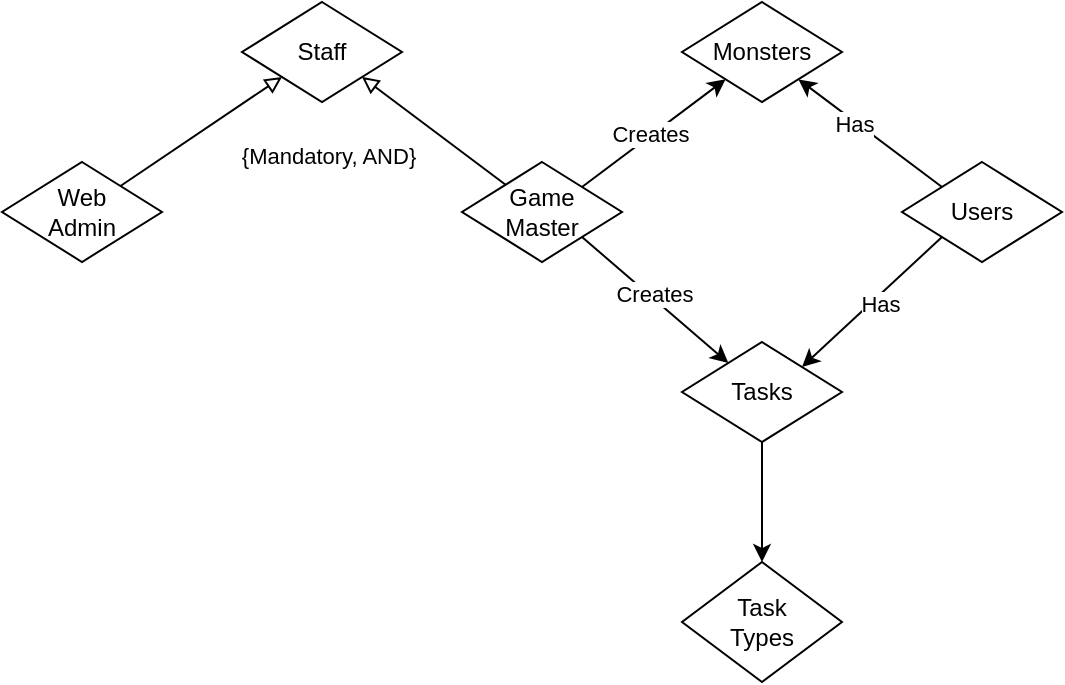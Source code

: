 <mxfile version="23.1.5" type="device">
  <diagram name="Page-1" id="VrvIJTFcNfkaTBHIRhWe">
    <mxGraphModel dx="465" dy="746" grid="1" gridSize="10" guides="1" tooltips="1" connect="1" arrows="1" fold="1" page="1" pageScale="1" pageWidth="827" pageHeight="1169" math="0" shadow="0">
      <root>
        <mxCell id="0" />
        <mxCell id="1" parent="0" />
        <mxCell id="NPQf9ZrsncM6lWZVS2ip-19" style="rounded=0;orthogonalLoop=1;jettySize=auto;html=1;exitX=0;exitY=0;exitDx=0;exitDy=0;" edge="1" parent="1" source="NPQf9ZrsncM6lWZVS2ip-1" target="NPQf9ZrsncM6lWZVS2ip-3">
          <mxGeometry relative="1" as="geometry" />
        </mxCell>
        <mxCell id="NPQf9ZrsncM6lWZVS2ip-23" value="Has" style="edgeLabel;html=1;align=center;verticalAlign=middle;resizable=0;points=[];" vertex="1" connectable="0" parent="NPQf9ZrsncM6lWZVS2ip-19">
          <mxGeometry x="0.217" y="1" relative="1" as="geometry">
            <mxPoint as="offset" />
          </mxGeometry>
        </mxCell>
        <mxCell id="NPQf9ZrsncM6lWZVS2ip-20" style="rounded=0;orthogonalLoop=1;jettySize=auto;html=1;exitX=0;exitY=1;exitDx=0;exitDy=0;entryX=1;entryY=0;entryDx=0;entryDy=0;" edge="1" parent="1" source="NPQf9ZrsncM6lWZVS2ip-1" target="NPQf9ZrsncM6lWZVS2ip-2">
          <mxGeometry relative="1" as="geometry" />
        </mxCell>
        <mxCell id="NPQf9ZrsncM6lWZVS2ip-22" value="Has" style="edgeLabel;html=1;align=center;verticalAlign=middle;resizable=0;points=[];" vertex="1" connectable="0" parent="NPQf9ZrsncM6lWZVS2ip-20">
          <mxGeometry x="-0.034" y="3" relative="1" as="geometry">
            <mxPoint as="offset" />
          </mxGeometry>
        </mxCell>
        <mxCell id="NPQf9ZrsncM6lWZVS2ip-1" value="Users" style="rhombus;whiteSpace=wrap;html=1;" vertex="1" parent="1">
          <mxGeometry x="470" y="160" width="80" height="50" as="geometry" />
        </mxCell>
        <mxCell id="NPQf9ZrsncM6lWZVS2ip-16" style="rounded=0;orthogonalLoop=1;jettySize=auto;html=1;" edge="1" parent="1" source="NPQf9ZrsncM6lWZVS2ip-2" target="NPQf9ZrsncM6lWZVS2ip-4">
          <mxGeometry relative="1" as="geometry" />
        </mxCell>
        <mxCell id="NPQf9ZrsncM6lWZVS2ip-2" value="Tasks" style="rhombus;whiteSpace=wrap;html=1;" vertex="1" parent="1">
          <mxGeometry x="360" y="250" width="80" height="50" as="geometry" />
        </mxCell>
        <mxCell id="NPQf9ZrsncM6lWZVS2ip-3" value="Monsters" style="rhombus;whiteSpace=wrap;html=1;" vertex="1" parent="1">
          <mxGeometry x="360" y="80" width="80" height="50" as="geometry" />
        </mxCell>
        <mxCell id="NPQf9ZrsncM6lWZVS2ip-4" value="Task &lt;br&gt;Types" style="rhombus;whiteSpace=wrap;html=1;" vertex="1" parent="1">
          <mxGeometry x="360" y="360" width="80" height="60" as="geometry" />
        </mxCell>
        <mxCell id="NPQf9ZrsncM6lWZVS2ip-12" style="rounded=0;orthogonalLoop=1;jettySize=auto;html=1;entryX=1;entryY=1;entryDx=0;entryDy=0;endArrow=block;endFill=0;strokeWidth=1;" edge="1" parent="1" source="NPQf9ZrsncM6lWZVS2ip-6" target="NPQf9ZrsncM6lWZVS2ip-5">
          <mxGeometry relative="1" as="geometry" />
        </mxCell>
        <mxCell id="NPQf9ZrsncM6lWZVS2ip-26" value="{Mandatory, AND}" style="edgeLabel;html=1;align=center;verticalAlign=middle;resizable=0;points=[];" vertex="1" connectable="0" parent="NPQf9ZrsncM6lWZVS2ip-12">
          <mxGeometry x="-0.08" y="2" relative="1" as="geometry">
            <mxPoint x="-55" y="9" as="offset" />
          </mxGeometry>
        </mxCell>
        <mxCell id="NPQf9ZrsncM6lWZVS2ip-13" style="rounded=0;orthogonalLoop=1;jettySize=auto;html=1;entryX=0;entryY=1;entryDx=0;entryDy=0;endArrow=block;endFill=0;" edge="1" parent="1" source="NPQf9ZrsncM6lWZVS2ip-8" target="NPQf9ZrsncM6lWZVS2ip-5">
          <mxGeometry relative="1" as="geometry" />
        </mxCell>
        <mxCell id="NPQf9ZrsncM6lWZVS2ip-5" value="Staff" style="rhombus;whiteSpace=wrap;html=1;" vertex="1" parent="1">
          <mxGeometry x="140" y="80" width="80" height="50" as="geometry" />
        </mxCell>
        <mxCell id="NPQf9ZrsncM6lWZVS2ip-15" style="rounded=0;orthogonalLoop=1;jettySize=auto;html=1;exitX=1;exitY=1;exitDx=0;exitDy=0;" edge="1" parent="1" source="NPQf9ZrsncM6lWZVS2ip-6" target="NPQf9ZrsncM6lWZVS2ip-2">
          <mxGeometry relative="1" as="geometry" />
        </mxCell>
        <mxCell id="NPQf9ZrsncM6lWZVS2ip-25" value="Creates" style="edgeLabel;html=1;align=center;verticalAlign=middle;resizable=0;points=[];" vertex="1" connectable="0" parent="NPQf9ZrsncM6lWZVS2ip-15">
          <mxGeometry x="-0.059" y="2" relative="1" as="geometry">
            <mxPoint as="offset" />
          </mxGeometry>
        </mxCell>
        <mxCell id="NPQf9ZrsncM6lWZVS2ip-18" style="rounded=0;orthogonalLoop=1;jettySize=auto;html=1;exitX=1;exitY=0;exitDx=0;exitDy=0;" edge="1" parent="1" source="NPQf9ZrsncM6lWZVS2ip-6" target="NPQf9ZrsncM6lWZVS2ip-3">
          <mxGeometry relative="1" as="geometry" />
        </mxCell>
        <mxCell id="NPQf9ZrsncM6lWZVS2ip-24" value="Creates" style="edgeLabel;html=1;align=center;verticalAlign=middle;resizable=0;points=[];" vertex="1" connectable="0" parent="NPQf9ZrsncM6lWZVS2ip-18">
          <mxGeometry x="-0.034" y="1" relative="1" as="geometry">
            <mxPoint as="offset" />
          </mxGeometry>
        </mxCell>
        <mxCell id="NPQf9ZrsncM6lWZVS2ip-6" value="Game&lt;br&gt;Master" style="rhombus;whiteSpace=wrap;html=1;" vertex="1" parent="1">
          <mxGeometry x="250" y="160" width="80" height="50" as="geometry" />
        </mxCell>
        <mxCell id="NPQf9ZrsncM6lWZVS2ip-8" value="Web&lt;br&gt;Admin" style="rhombus;whiteSpace=wrap;html=1;" vertex="1" parent="1">
          <mxGeometry x="20" y="160" width="80" height="50" as="geometry" />
        </mxCell>
      </root>
    </mxGraphModel>
  </diagram>
</mxfile>
